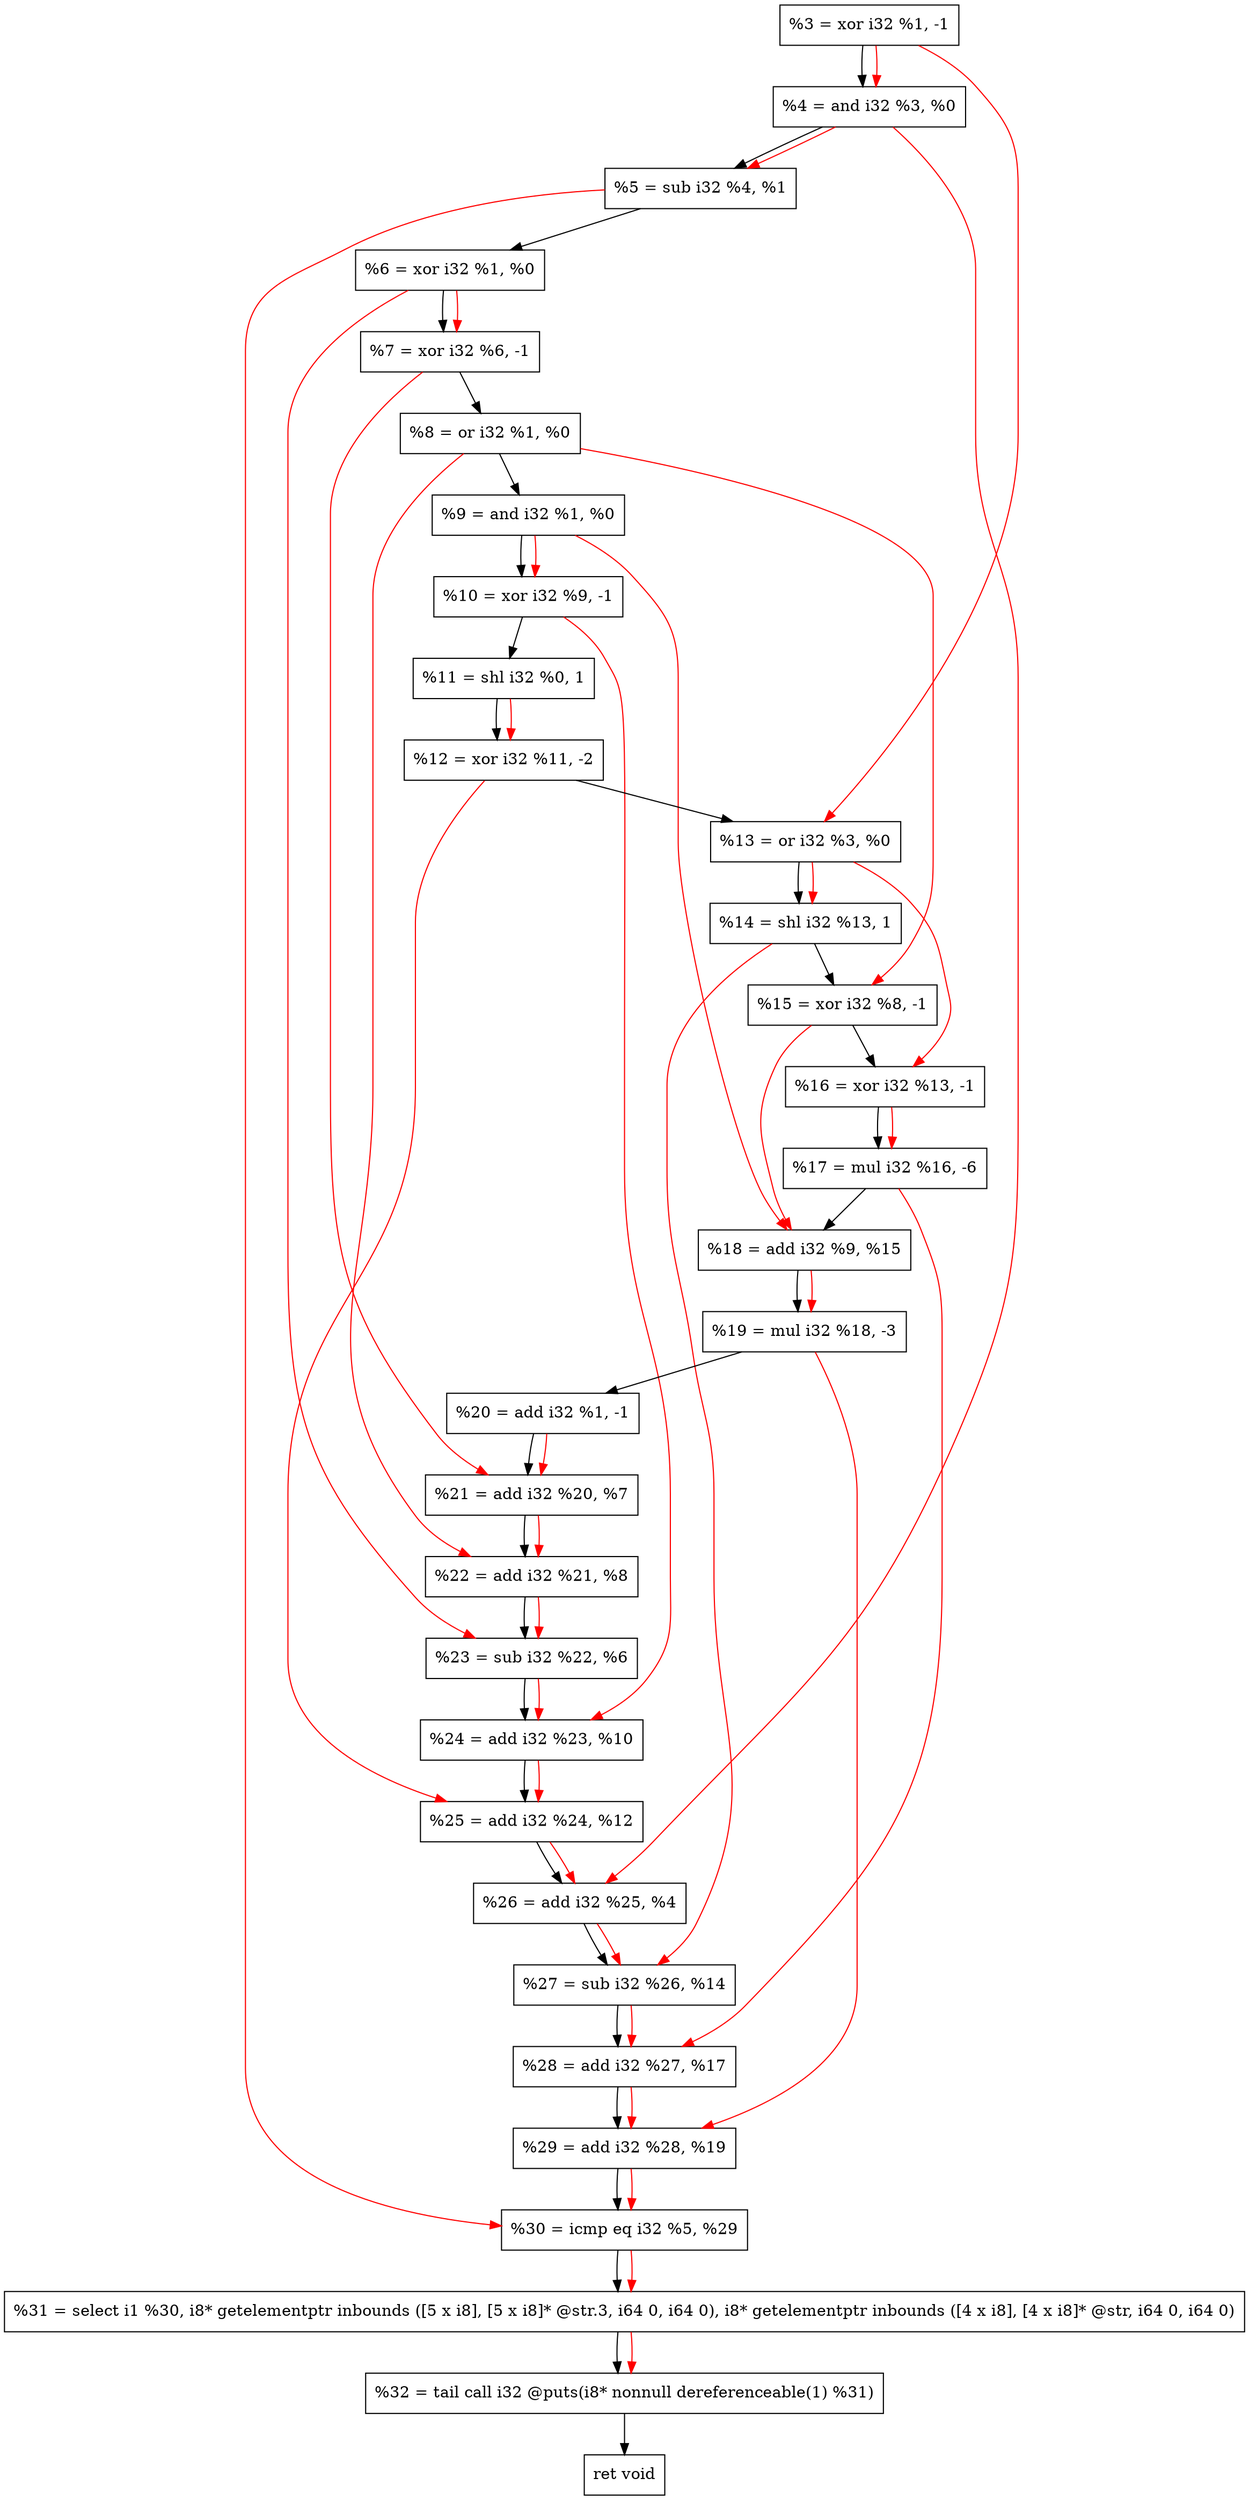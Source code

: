 digraph "DFG for'crackme' function" {
	Node0x1fffc40[shape=record, label="  %3 = xor i32 %1, -1"];
	Node0x1fffcb0[shape=record, label="  %4 = and i32 %3, %0"];
	Node0x1fffd70[shape=record, label="  %5 = sub i32 %4, %1"];
	Node0x1fffde0[shape=record, label="  %6 = xor i32 %1, %0"];
	Node0x1fffe50[shape=record, label="  %7 = xor i32 %6, -1"];
	Node0x1fffec0[shape=record, label="  %8 = or i32 %1, %0"];
	Node0x1ffff30[shape=record, label="  %9 = and i32 %1, %0"];
	Node0x1ffffa0[shape=record, label="  %10 = xor i32 %9, -1"];
	Node0x2000010[shape=record, label="  %11 = shl i32 %0, 1"];
	Node0x20000b0[shape=record, label="  %12 = xor i32 %11, -2"];
	Node0x2000120[shape=record, label="  %13 = or i32 %3, %0"];
	Node0x2000190[shape=record, label="  %14 = shl i32 %13, 1"];
	Node0x2000200[shape=record, label="  %15 = xor i32 %8, -1"];
	Node0x2000270[shape=record, label="  %16 = xor i32 %13, -1"];
	Node0x2000310[shape=record, label="  %17 = mul i32 %16, -6"];
	Node0x2000380[shape=record, label="  %18 = add i32 %9, %15"];
	Node0x2000420[shape=record, label="  %19 = mul i32 %18, -3"];
	Node0x2000490[shape=record, label="  %20 = add i32 %1, -1"];
	Node0x2000500[shape=record, label="  %21 = add i32 %20, %7"];
	Node0x2000570[shape=record, label="  %22 = add i32 %21, %8"];
	Node0x20005e0[shape=record, label="  %23 = sub i32 %22, %6"];
	Node0x2000650[shape=record, label="  %24 = add i32 %23, %10"];
	Node0x20006c0[shape=record, label="  %25 = add i32 %24, %12"];
	Node0x2000730[shape=record, label="  %26 = add i32 %25, %4"];
	Node0x20007a0[shape=record, label="  %27 = sub i32 %26, %14"];
	Node0x2000810[shape=record, label="  %28 = add i32 %27, %17"];
	Node0x2000880[shape=record, label="  %29 = add i32 %28, %19"];
	Node0x20008f0[shape=record, label="  %30 = icmp eq i32 %5, %29"];
	Node0x1fa0268[shape=record, label="  %31 = select i1 %30, i8* getelementptr inbounds ([5 x i8], [5 x i8]* @str.3, i64 0, i64 0), i8* getelementptr inbounds ([4 x i8], [4 x i8]* @str, i64 0, i64 0)"];
	Node0x2000d90[shape=record, label="  %32 = tail call i32 @puts(i8* nonnull dereferenceable(1) %31)"];
	Node0x2000ff0[shape=record, label="  ret void"];
	Node0x1fffc40 -> Node0x1fffcb0;
	Node0x1fffcb0 -> Node0x1fffd70;
	Node0x1fffd70 -> Node0x1fffde0;
	Node0x1fffde0 -> Node0x1fffe50;
	Node0x1fffe50 -> Node0x1fffec0;
	Node0x1fffec0 -> Node0x1ffff30;
	Node0x1ffff30 -> Node0x1ffffa0;
	Node0x1ffffa0 -> Node0x2000010;
	Node0x2000010 -> Node0x20000b0;
	Node0x20000b0 -> Node0x2000120;
	Node0x2000120 -> Node0x2000190;
	Node0x2000190 -> Node0x2000200;
	Node0x2000200 -> Node0x2000270;
	Node0x2000270 -> Node0x2000310;
	Node0x2000310 -> Node0x2000380;
	Node0x2000380 -> Node0x2000420;
	Node0x2000420 -> Node0x2000490;
	Node0x2000490 -> Node0x2000500;
	Node0x2000500 -> Node0x2000570;
	Node0x2000570 -> Node0x20005e0;
	Node0x20005e0 -> Node0x2000650;
	Node0x2000650 -> Node0x20006c0;
	Node0x20006c0 -> Node0x2000730;
	Node0x2000730 -> Node0x20007a0;
	Node0x20007a0 -> Node0x2000810;
	Node0x2000810 -> Node0x2000880;
	Node0x2000880 -> Node0x20008f0;
	Node0x20008f0 -> Node0x1fa0268;
	Node0x1fa0268 -> Node0x2000d90;
	Node0x2000d90 -> Node0x2000ff0;
edge [color=red]
	Node0x1fffc40 -> Node0x1fffcb0;
	Node0x1fffcb0 -> Node0x1fffd70;
	Node0x1fffde0 -> Node0x1fffe50;
	Node0x1ffff30 -> Node0x1ffffa0;
	Node0x2000010 -> Node0x20000b0;
	Node0x1fffc40 -> Node0x2000120;
	Node0x2000120 -> Node0x2000190;
	Node0x1fffec0 -> Node0x2000200;
	Node0x2000120 -> Node0x2000270;
	Node0x2000270 -> Node0x2000310;
	Node0x1ffff30 -> Node0x2000380;
	Node0x2000200 -> Node0x2000380;
	Node0x2000380 -> Node0x2000420;
	Node0x2000490 -> Node0x2000500;
	Node0x1fffe50 -> Node0x2000500;
	Node0x2000500 -> Node0x2000570;
	Node0x1fffec0 -> Node0x2000570;
	Node0x2000570 -> Node0x20005e0;
	Node0x1fffde0 -> Node0x20005e0;
	Node0x20005e0 -> Node0x2000650;
	Node0x1ffffa0 -> Node0x2000650;
	Node0x2000650 -> Node0x20006c0;
	Node0x20000b0 -> Node0x20006c0;
	Node0x20006c0 -> Node0x2000730;
	Node0x1fffcb0 -> Node0x2000730;
	Node0x2000730 -> Node0x20007a0;
	Node0x2000190 -> Node0x20007a0;
	Node0x20007a0 -> Node0x2000810;
	Node0x2000310 -> Node0x2000810;
	Node0x2000810 -> Node0x2000880;
	Node0x2000420 -> Node0x2000880;
	Node0x1fffd70 -> Node0x20008f0;
	Node0x2000880 -> Node0x20008f0;
	Node0x20008f0 -> Node0x1fa0268;
	Node0x1fa0268 -> Node0x2000d90;
}
